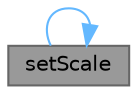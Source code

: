 digraph "setScale"
{
 // LATEX_PDF_SIZE
  bgcolor="transparent";
  edge [fontname=Helvetica,fontsize=10,labelfontname=Helvetica,labelfontsize=10];
  node [fontname=Helvetica,fontsize=10,shape=box,height=0.2,width=0.4];
  rankdir="RL";
  Node1 [id="Node000001",label="setScale",height=0.2,width=0.4,color="gray40", fillcolor="grey60", style="filled", fontcolor="black",tooltip="设置缩放比例"];
  Node1 -> Node1 [id="edge1_Node000001_Node000001",dir="back",color="steelblue1",style="solid",tooltip=" "];
}
